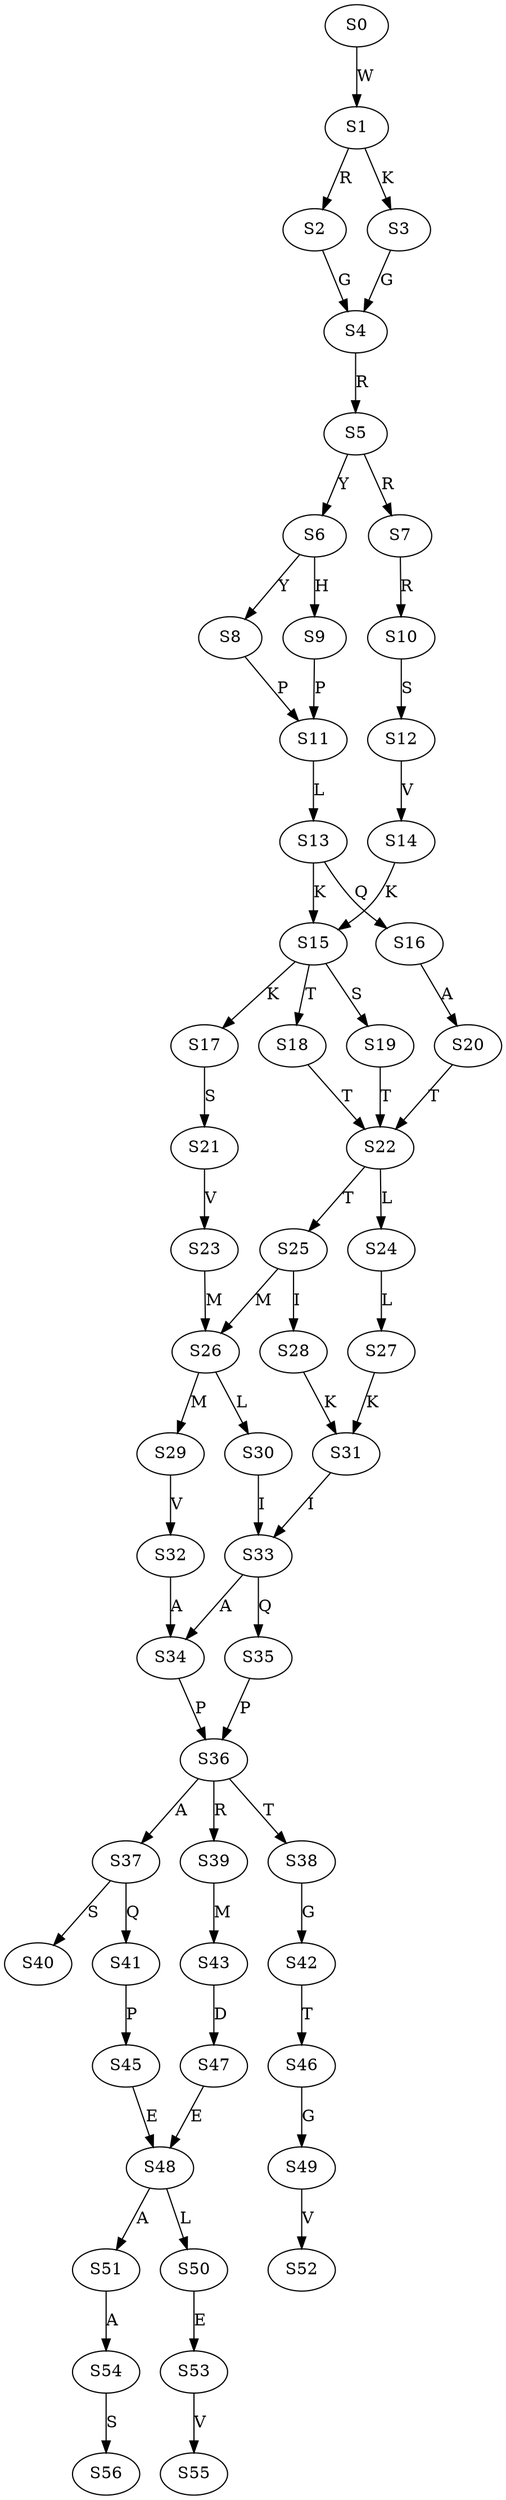 strict digraph  {
	S0 -> S1 [ label = W ];
	S1 -> S2 [ label = R ];
	S1 -> S3 [ label = K ];
	S2 -> S4 [ label = G ];
	S3 -> S4 [ label = G ];
	S4 -> S5 [ label = R ];
	S5 -> S6 [ label = Y ];
	S5 -> S7 [ label = R ];
	S6 -> S8 [ label = Y ];
	S6 -> S9 [ label = H ];
	S7 -> S10 [ label = R ];
	S8 -> S11 [ label = P ];
	S9 -> S11 [ label = P ];
	S10 -> S12 [ label = S ];
	S11 -> S13 [ label = L ];
	S12 -> S14 [ label = V ];
	S13 -> S15 [ label = K ];
	S13 -> S16 [ label = Q ];
	S14 -> S15 [ label = K ];
	S15 -> S17 [ label = K ];
	S15 -> S18 [ label = T ];
	S15 -> S19 [ label = S ];
	S16 -> S20 [ label = A ];
	S17 -> S21 [ label = S ];
	S18 -> S22 [ label = T ];
	S19 -> S22 [ label = T ];
	S20 -> S22 [ label = T ];
	S21 -> S23 [ label = V ];
	S22 -> S24 [ label = L ];
	S22 -> S25 [ label = T ];
	S23 -> S26 [ label = M ];
	S24 -> S27 [ label = L ];
	S25 -> S28 [ label = I ];
	S25 -> S26 [ label = M ];
	S26 -> S29 [ label = M ];
	S26 -> S30 [ label = L ];
	S27 -> S31 [ label = K ];
	S28 -> S31 [ label = K ];
	S29 -> S32 [ label = V ];
	S30 -> S33 [ label = I ];
	S31 -> S33 [ label = I ];
	S32 -> S34 [ label = A ];
	S33 -> S34 [ label = A ];
	S33 -> S35 [ label = Q ];
	S34 -> S36 [ label = P ];
	S35 -> S36 [ label = P ];
	S36 -> S37 [ label = A ];
	S36 -> S38 [ label = T ];
	S36 -> S39 [ label = R ];
	S37 -> S40 [ label = S ];
	S37 -> S41 [ label = Q ];
	S38 -> S42 [ label = G ];
	S39 -> S43 [ label = M ];
	S41 -> S45 [ label = P ];
	S42 -> S46 [ label = T ];
	S43 -> S47 [ label = D ];
	S45 -> S48 [ label = E ];
	S46 -> S49 [ label = G ];
	S47 -> S48 [ label = E ];
	S48 -> S50 [ label = L ];
	S48 -> S51 [ label = A ];
	S49 -> S52 [ label = V ];
	S50 -> S53 [ label = E ];
	S51 -> S54 [ label = A ];
	S53 -> S55 [ label = V ];
	S54 -> S56 [ label = S ];
}
